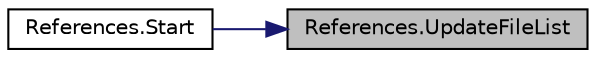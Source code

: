 digraph "References.UpdateFileList"
{
 // LATEX_PDF_SIZE
  edge [fontname="Helvetica",fontsize="10",labelfontname="Helvetica",labelfontsize="10"];
  node [fontname="Helvetica",fontsize="10",shape=record];
  rankdir="RL";
  Node1 [label="References.UpdateFileList",height=0.2,width=0.4,color="black", fillcolor="grey75", style="filled", fontcolor="black",tooltip=" "];
  Node1 -> Node2 [dir="back",color="midnightblue",fontsize="10",style="solid",fontname="Helvetica"];
  Node2 [label="References.Start",height=0.2,width=0.4,color="black", fillcolor="white", style="filled",URL="$class_references.html#afa18f3ec6ac4f878c28b3b4d66203270",tooltip=" "];
}
